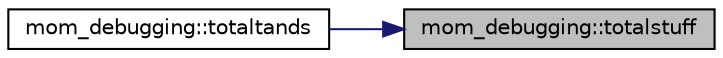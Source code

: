 digraph "mom_debugging::totalstuff"
{
 // INTERACTIVE_SVG=YES
 // LATEX_PDF_SIZE
  edge [fontname="Helvetica",fontsize="10",labelfontname="Helvetica",labelfontsize="10"];
  node [fontname="Helvetica",fontsize="10",shape=record];
  rankdir="RL";
  Node1 [label="mom_debugging::totalstuff",height=0.2,width=0.4,color="black", fillcolor="grey75", style="filled", fontcolor="black",tooltip="This function returns the sum over computational domain of all processors of hThick*stuff,..."];
  Node1 -> Node2 [dir="back",color="midnightblue",fontsize="10",style="solid",fontname="Helvetica"];
  Node2 [label="mom_debugging::totaltands",height=0.2,width=0.4,color="black", fillcolor="white", style="filled",URL="$namespacemom__debugging.html#af436163fcb320db3d9b34e86d0e33e86",tooltip="This subroutine display the total thickness, temperature and salinity as well as the change since the..."];
}
